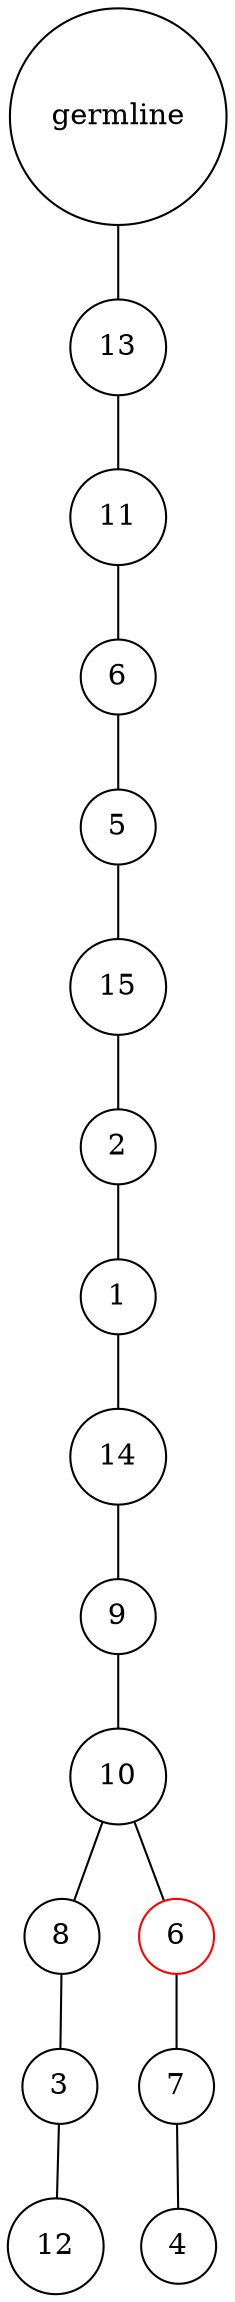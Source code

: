 graph {
	rankdir=UD;
	splines=line;
	node [shape=circle]
	"0x7f0194750220" [label="germline"];
	"0x7f0194750250" [label="13"];
	"0x7f0194750220" -- "0x7f0194750250" ;
	"0x7f0194750280" [label="11"];
	"0x7f0194750250" -- "0x7f0194750280" ;
	"0x7f01947502b0" [label="6"];
	"0x7f0194750280" -- "0x7f01947502b0" ;
	"0x7f01947502e0" [label="5"];
	"0x7f01947502b0" -- "0x7f01947502e0" ;
	"0x7f0194750310" [label="15"];
	"0x7f01947502e0" -- "0x7f0194750310" ;
	"0x7f0194750340" [label="2"];
	"0x7f0194750310" -- "0x7f0194750340" ;
	"0x7f0194750370" [label="1"];
	"0x7f0194750340" -- "0x7f0194750370" ;
	"0x7f01947503a0" [label="14"];
	"0x7f0194750370" -- "0x7f01947503a0" ;
	"0x7f01947503d0" [label="9"];
	"0x7f01947503a0" -- "0x7f01947503d0" ;
	"0x7f0194750400" [label="10"];
	"0x7f01947503d0" -- "0x7f0194750400" ;
	"0x7f0194750430" [label="8"];
	"0x7f0194750400" -- "0x7f0194750430" ;
	"0x7f0194750460" [label="3"];
	"0x7f0194750430" -- "0x7f0194750460" ;
	"0x7f0194750490" [label="12"];
	"0x7f0194750460" -- "0x7f0194750490" ;
	"0x7f01947504c0" [label="6",color="red"];
	"0x7f0194750400" -- "0x7f01947504c0" ;
	"0x7f01947504f0" [label="7"];
	"0x7f01947504c0" -- "0x7f01947504f0" ;
	"0x7f0194750520" [label="4"];
	"0x7f01947504f0" -- "0x7f0194750520" ;
}
